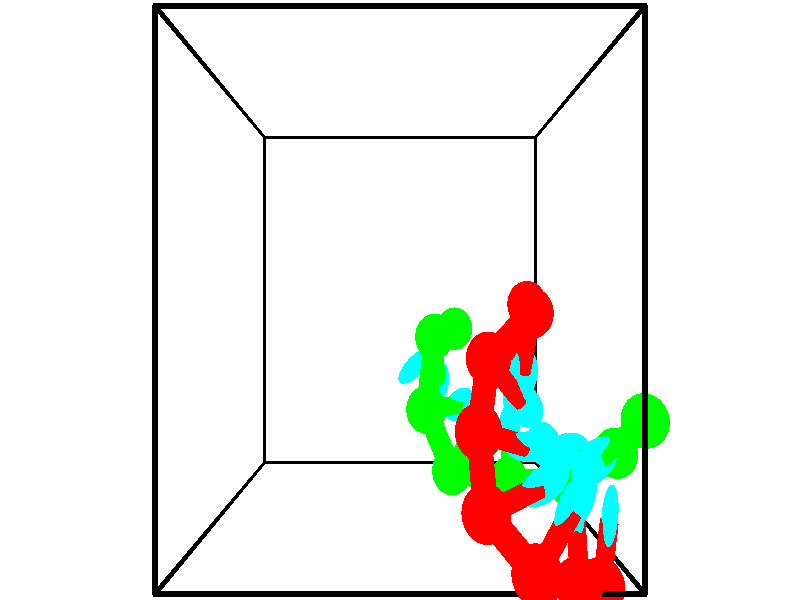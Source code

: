 // switches for output
#declare DRAW_BASES = 1; // possible values are 0, 1; only relevant for DNA ribbons
#declare DRAW_BASES_TYPE = 3; // possible values are 1, 2, 3; only relevant for DNA ribbons
#declare DRAW_FOG = 0; // set to 1 to enable fog

#include "colors.inc"

#include "transforms.inc"
background { rgb <1, 1, 1>}

#default {
   normal{
       ripples 0.25
       frequency 0.20
       turbulence 0.2
       lambda 5
   }
	finish {
		phong 0.1
		phong_size 40.
	}
}

// original window dimensions: 1024x640


// camera settings

camera {
	sky <-0, 1, 0>
	up <-0, 1, 0>
	right 1.6 * <1, 0, 0>
	location <2.5, 2.5, 11.1562>
	look_at <2.5, 2.5, 2.5>
	direction <0, 0, -8.6562>
	angle 67.0682
}


# declare cpy_camera_pos = <2.5, 2.5, 11.1562>;
# if (DRAW_FOG = 1)
fog {
	fog_type 2
	up vnormalize(cpy_camera_pos)
	color rgbt<1,1,1,0.3>
	distance 1e-5
	fog_alt 3e-3
	fog_offset 4
}
# end


// LIGHTS

# declare lum = 6;
global_settings {
	ambient_light rgb lum * <0.05, 0.05, 0.05>
	max_trace_level 15
}# declare cpy_direct_light_amount = 0.25;
light_source
{	1000 * <-1, -1, 1>,
	rgb lum * cpy_direct_light_amount
	parallel
}

light_source
{	1000 * <1, 1, -1>,
	rgb lum * cpy_direct_light_amount
	parallel
}

// strand 0

// nucleotide -1

// particle -1
sphere {
	<4.797959, -0.203061, 4.286364> 0.250000
	pigment { color rgbt <1,0,0,0> }
	no_shadow
}
cylinder {
	<4.826084, 0.190132, 4.354248>,  <4.842959, 0.426048, 4.394979>, 0.100000
	pigment { color rgbt <1,0,0,0> }
	no_shadow
}
cylinder {
	<4.826084, 0.190132, 4.354248>,  <4.797959, -0.203061, 4.286364>, 0.100000
	pigment { color rgbt <1,0,0,0> }
	no_shadow
}

// particle -1
sphere {
	<4.826084, 0.190132, 4.354248> 0.100000
	pigment { color rgbt <1,0,0,0> }
	no_shadow
}
sphere {
	0, 1
	scale<0.080000,0.200000,0.300000>
	matrix <-0.980891, 0.099072, -0.167442,
		-0.181406, -0.154694, 0.971165,
		0.070313, 0.982983, 0.169711,
		4.847178, 0.485027, 4.405161>
	pigment { color rgbt <0,1,1,0> }
	no_shadow
}
cylinder {
	<4.378131, 0.008338, 4.848132>,  <4.797959, -0.203061, 4.286364>, 0.130000
	pigment { color rgbt <1,0,0,0> }
	no_shadow
}

// nucleotide -1

// particle -1
sphere {
	<4.378131, 0.008338, 4.848132> 0.250000
	pigment { color rgbt <1,0,0,0> }
	no_shadow
}
cylinder {
	<4.429741, 0.307556, 4.587738>,  <4.460707, 0.487087, 4.431502>, 0.100000
	pigment { color rgbt <1,0,0,0> }
	no_shadow
}
cylinder {
	<4.429741, 0.307556, 4.587738>,  <4.378131, 0.008338, 4.848132>, 0.100000
	pigment { color rgbt <1,0,0,0> }
	no_shadow
}

// particle -1
sphere {
	<4.429741, 0.307556, 4.587738> 0.100000
	pigment { color rgbt <1,0,0,0> }
	no_shadow
}
sphere {
	0, 1
	scale<0.080000,0.200000,0.300000>
	matrix <-0.988930, 0.145579, -0.028720,
		0.073285, 0.647483, 0.758548,
		0.129024, 0.748046, -0.650984,
		4.468448, 0.531970, 4.392443>
	pigment { color rgbt <0,1,1,0> }
	no_shadow
}
cylinder {
	<3.853168, 0.235469, 5.200610>,  <4.378131, 0.008338, 4.848132>, 0.130000
	pigment { color rgbt <1,0,0,0> }
	no_shadow
}

// nucleotide -1

// particle -1
sphere {
	<3.853168, 0.235469, 5.200610> 0.250000
	pigment { color rgbt <1,0,0,0> }
	no_shadow
}
cylinder {
	<4.074970, 0.568062, 5.186989>,  <4.208052, 0.767618, 5.178816>, 0.100000
	pigment { color rgbt <1,0,0,0> }
	no_shadow
}
cylinder {
	<4.074970, 0.568062, 5.186989>,  <3.853168, 0.235469, 5.200610>, 0.100000
	pigment { color rgbt <1,0,0,0> }
	no_shadow
}

// particle -1
sphere {
	<4.074970, 0.568062, 5.186989> 0.100000
	pigment { color rgbt <1,0,0,0> }
	no_shadow
}
sphere {
	0, 1
	scale<0.080000,0.200000,0.300000>
	matrix <-0.373167, 0.211869, -0.903249,
		-0.743822, 0.513563, 0.427765,
		0.554505, 0.831483, -0.034052,
		4.241322, 0.817507, 5.176773>
	pigment { color rgbt <0,1,1,0> }
	no_shadow
}
cylinder {
	<3.376956, 0.685016, 5.010034>,  <3.853168, 0.235469, 5.200610>, 0.130000
	pigment { color rgbt <1,0,0,0> }
	no_shadow
}

// nucleotide -1

// particle -1
sphere {
	<3.376956, 0.685016, 5.010034> 0.250000
	pigment { color rgbt <1,0,0,0> }
	no_shadow
}
cylinder {
	<3.743896, 0.797188, 4.897018>,  <3.964061, 0.864491, 4.829209>, 0.100000
	pigment { color rgbt <1,0,0,0> }
	no_shadow
}
cylinder {
	<3.743896, 0.797188, 4.897018>,  <3.376956, 0.685016, 5.010034>, 0.100000
	pigment { color rgbt <1,0,0,0> }
	no_shadow
}

// particle -1
sphere {
	<3.743896, 0.797188, 4.897018> 0.100000
	pigment { color rgbt <1,0,0,0> }
	no_shadow
}
sphere {
	0, 1
	scale<0.080000,0.200000,0.300000>
	matrix <-0.366048, 0.315290, -0.875558,
		-0.156450, 0.906616, 0.391882,
		0.917351, 0.280429, -0.282538,
		4.019102, 0.881316, 4.812257>
	pigment { color rgbt <0,1,1,0> }
	no_shadow
}
cylinder {
	<3.332467, 1.335482, 4.758416>,  <3.376956, 0.685016, 5.010034>, 0.130000
	pigment { color rgbt <1,0,0,0> }
	no_shadow
}

// nucleotide -1

// particle -1
sphere {
	<3.332467, 1.335482, 4.758416> 0.250000
	pigment { color rgbt <1,0,0,0> }
	no_shadow
}
cylinder {
	<3.673553, 1.223030, 4.582306>,  <3.878205, 1.155559, 4.476640>, 0.100000
	pigment { color rgbt <1,0,0,0> }
	no_shadow
}
cylinder {
	<3.673553, 1.223030, 4.582306>,  <3.332467, 1.335482, 4.758416>, 0.100000
	pigment { color rgbt <1,0,0,0> }
	no_shadow
}

// particle -1
sphere {
	<3.673553, 1.223030, 4.582306> 0.100000
	pigment { color rgbt <1,0,0,0> }
	no_shadow
}
sphere {
	0, 1
	scale<0.080000,0.200000,0.300000>
	matrix <-0.140126, 0.688842, -0.711240,
		0.503230, 0.668179, 0.547993,
		0.852716, -0.281129, -0.440275,
		3.929368, 1.138691, 4.450223>
	pigment { color rgbt <0,1,1,0> }
	no_shadow
}
cylinder {
	<3.487597, 1.955582, 4.408039>,  <3.332467, 1.335482, 4.758416>, 0.130000
	pigment { color rgbt <1,0,0,0> }
	no_shadow
}

// nucleotide -1

// particle -1
sphere {
	<3.487597, 1.955582, 4.408039> 0.250000
	pigment { color rgbt <1,0,0,0> }
	no_shadow
}
cylinder {
	<3.740898, 1.684471, 4.258583>,  <3.892879, 1.521804, 4.168910>, 0.100000
	pigment { color rgbt <1,0,0,0> }
	no_shadow
}
cylinder {
	<3.740898, 1.684471, 4.258583>,  <3.487597, 1.955582, 4.408039>, 0.100000
	pigment { color rgbt <1,0,0,0> }
	no_shadow
}

// particle -1
sphere {
	<3.740898, 1.684471, 4.258583> 0.100000
	pigment { color rgbt <1,0,0,0> }
	no_shadow
}
sphere {
	0, 1
	scale<0.080000,0.200000,0.300000>
	matrix <-0.022144, 0.466708, -0.884134,
		0.773627, 0.568156, 0.280535,
		0.633254, -0.677778, -0.373639,
		3.930874, 1.481138, 4.146491>
	pigment { color rgbt <0,1,1,0> }
	no_shadow
}
cylinder {
	<4.046722, 2.369703, 4.072188>,  <3.487597, 1.955582, 4.408039>, 0.130000
	pigment { color rgbt <1,0,0,0> }
	no_shadow
}

// nucleotide -1

// particle -1
sphere {
	<4.046722, 2.369703, 4.072188> 0.250000
	pigment { color rgbt <1,0,0,0> }
	no_shadow
}
cylinder {
	<4.010853, 2.000191, 3.923279>,  <3.989331, 1.778483, 3.833933>, 0.100000
	pigment { color rgbt <1,0,0,0> }
	no_shadow
}
cylinder {
	<4.010853, 2.000191, 3.923279>,  <4.046722, 2.369703, 4.072188>, 0.100000
	pigment { color rgbt <1,0,0,0> }
	no_shadow
}

// particle -1
sphere {
	<4.010853, 2.000191, 3.923279> 0.100000
	pigment { color rgbt <1,0,0,0> }
	no_shadow
}
sphere {
	0, 1
	scale<0.080000,0.200000,0.300000>
	matrix <-0.224934, 0.382907, -0.895984,
		0.970239, 0.003391, -0.242126,
		-0.089674, -0.923781, -0.372274,
		3.983951, 1.723057, 3.811597>
	pigment { color rgbt <0,1,1,0> }
	no_shadow
}
cylinder {
	<4.149161, 2.455354, 3.309052>,  <4.046722, 2.369703, 4.072188>, 0.130000
	pigment { color rgbt <1,0,0,0> }
	no_shadow
}

// nucleotide -1

// particle -1
sphere {
	<4.149161, 2.455354, 3.309052> 0.250000
	pigment { color rgbt <1,0,0,0> }
	no_shadow
}
cylinder {
	<3.976044, 2.095497, 3.332153>,  <3.872173, 1.879583, 3.346014>, 0.100000
	pigment { color rgbt <1,0,0,0> }
	no_shadow
}
cylinder {
	<3.976044, 2.095497, 3.332153>,  <4.149161, 2.455354, 3.309052>, 0.100000
	pigment { color rgbt <1,0,0,0> }
	no_shadow
}

// particle -1
sphere {
	<3.976044, 2.095497, 3.332153> 0.100000
	pigment { color rgbt <1,0,0,0> }
	no_shadow
}
sphere {
	0, 1
	scale<0.080000,0.200000,0.300000>
	matrix <-0.295860, 0.081230, -0.951771,
		0.851561, -0.429007, -0.301324,
		-0.432793, -0.899641, 0.057754,
		3.846206, 1.825605, 3.349479>
	pigment { color rgbt <0,1,1,0> }
	no_shadow
}
// strand 1

// nucleotide -1

// particle -1
sphere {
	<3.271733, 2.161574, 2.609215> 0.250000
	pigment { color rgbt <0,1,0,0> }
	no_shadow
}
cylinder {
	<2.958611, 1.914490, 2.639290>,  <2.770739, 1.766239, 2.657335>, 0.100000
	pigment { color rgbt <0,1,0,0> }
	no_shadow
}
cylinder {
	<2.958611, 1.914490, 2.639290>,  <3.271733, 2.161574, 2.609215>, 0.100000
	pigment { color rgbt <0,1,0,0> }
	no_shadow
}

// particle -1
sphere {
	<2.958611, 1.914490, 2.639290> 0.100000
	pigment { color rgbt <0,1,0,0> }
	no_shadow
}
sphere {
	0, 1
	scale<0.080000,0.200000,0.300000>
	matrix <0.541604, -0.616842, 0.571114,
		-0.306404, 0.487791, 0.817421,
		-0.782803, -0.617710, 0.075187,
		2.723770, 1.729177, 2.661846>
	pigment { color rgbt <0,1,1,0> }
	no_shadow
}
cylinder {
	<2.948375, 2.101970, 3.292198>,  <3.271733, 2.161574, 2.609215>, 0.130000
	pigment { color rgbt <0,1,0,0> }
	no_shadow
}

// nucleotide -1

// particle -1
sphere {
	<2.948375, 2.101970, 3.292198> 0.250000
	pigment { color rgbt <0,1,0,0> }
	no_shadow
}
cylinder {
	<2.994514, 1.786049, 3.051231>,  <3.022197, 1.596496, 2.906651>, 0.100000
	pigment { color rgbt <0,1,0,0> }
	no_shadow
}
cylinder {
	<2.994514, 1.786049, 3.051231>,  <2.948375, 2.101970, 3.292198>, 0.100000
	pigment { color rgbt <0,1,0,0> }
	no_shadow
}

// particle -1
sphere {
	<2.994514, 1.786049, 3.051231> 0.100000
	pigment { color rgbt <0,1,0,0> }
	no_shadow
}
sphere {
	0, 1
	scale<0.080000,0.200000,0.300000>
	matrix <0.715855, -0.354357, 0.601650,
		-0.688656, -0.500641, 0.524511,
		0.115346, -0.789804, -0.602416,
		3.029118, 1.549108, 2.870507>
	pigment { color rgbt <0,1,1,0> }
	no_shadow
}
cylinder {
	<2.829276, 1.357319, 3.604277>,  <2.948375, 2.101970, 3.292198>, 0.130000
	pigment { color rgbt <0,1,0,0> }
	no_shadow
}

// nucleotide -1

// particle -1
sphere {
	<2.829276, 1.357319, 3.604277> 0.250000
	pigment { color rgbt <0,1,0,0> }
	no_shadow
}
cylinder {
	<3.098678, 1.345360, 3.308846>,  <3.260319, 1.338184, 3.131587>, 0.100000
	pigment { color rgbt <0,1,0,0> }
	no_shadow
}
cylinder {
	<3.098678, 1.345360, 3.308846>,  <2.829276, 1.357319, 3.604277>, 0.100000
	pigment { color rgbt <0,1,0,0> }
	no_shadow
}

// particle -1
sphere {
	<3.098678, 1.345360, 3.308846> 0.100000
	pigment { color rgbt <0,1,0,0> }
	no_shadow
}
sphere {
	0, 1
	scale<0.080000,0.200000,0.300000>
	matrix <0.694972, -0.314764, 0.646481,
		-0.251807, -0.948699, -0.191217,
		0.673504, -0.029898, -0.738579,
		3.300729, 1.336390, 3.087272>
	pigment { color rgbt <0,1,1,0> }
	no_shadow
}
cylinder {
	<3.162656, 0.673358, 3.423540>,  <2.829276, 1.357319, 3.604277>, 0.130000
	pigment { color rgbt <0,1,0,0> }
	no_shadow
}

// nucleotide -1

// particle -1
sphere {
	<3.162656, 0.673358, 3.423540> 0.250000
	pigment { color rgbt <0,1,0,0> }
	no_shadow
}
cylinder {
	<3.369589, 1.013702, 3.386871>,  <3.493749, 1.217909, 3.364870>, 0.100000
	pigment { color rgbt <0,1,0,0> }
	no_shadow
}
cylinder {
	<3.369589, 1.013702, 3.386871>,  <3.162656, 0.673358, 3.423540>, 0.100000
	pigment { color rgbt <0,1,0,0> }
	no_shadow
}

// particle -1
sphere {
	<3.369589, 1.013702, 3.386871> 0.100000
	pigment { color rgbt <0,1,0,0> }
	no_shadow
}
sphere {
	0, 1
	scale<0.080000,0.200000,0.300000>
	matrix <0.517520, -0.225734, 0.825359,
		0.681572, -0.474427, -0.557116,
		0.517333, 0.850860, -0.091671,
		3.524789, 1.268960, 3.359370>
	pigment { color rgbt <0,1,1,0> }
	no_shadow
}
cylinder {
	<3.911313, 0.550192, 3.338412>,  <3.162656, 0.673358, 3.423540>, 0.130000
	pigment { color rgbt <0,1,0,0> }
	no_shadow
}

// nucleotide -1

// particle -1
sphere {
	<3.911313, 0.550192, 3.338412> 0.250000
	pigment { color rgbt <0,1,0,0> }
	no_shadow
}
cylinder {
	<3.885760, 0.914909, 3.500671>,  <3.870429, 1.133740, 3.598027>, 0.100000
	pigment { color rgbt <0,1,0,0> }
	no_shadow
}
cylinder {
	<3.885760, 0.914909, 3.500671>,  <3.911313, 0.550192, 3.338412>, 0.100000
	pigment { color rgbt <0,1,0,0> }
	no_shadow
}

// particle -1
sphere {
	<3.885760, 0.914909, 3.500671> 0.100000
	pigment { color rgbt <0,1,0,0> }
	no_shadow
}
sphere {
	0, 1
	scale<0.080000,0.200000,0.300000>
	matrix <0.652764, -0.269288, 0.708085,
		0.754863, 0.310027, -0.577983,
		-0.063881, 0.911793, 0.405650,
		3.866596, 1.188447, 3.622366>
	pigment { color rgbt <0,1,1,0> }
	no_shadow
}
cylinder {
	<4.634138, 0.573992, 3.556009>,  <3.911313, 0.550192, 3.338412>, 0.130000
	pigment { color rgbt <0,1,0,0> }
	no_shadow
}

// nucleotide -1

// particle -1
sphere {
	<4.634138, 0.573992, 3.556009> 0.250000
	pigment { color rgbt <0,1,0,0> }
	no_shadow
}
cylinder {
	<4.406027, 0.845177, 3.741547>,  <4.269160, 1.007888, 3.852869>, 0.100000
	pigment { color rgbt <0,1,0,0> }
	no_shadow
}
cylinder {
	<4.406027, 0.845177, 3.741547>,  <4.634138, 0.573992, 3.556009>, 0.100000
	pigment { color rgbt <0,1,0,0> }
	no_shadow
}

// particle -1
sphere {
	<4.406027, 0.845177, 3.741547> 0.100000
	pigment { color rgbt <0,1,0,0> }
	no_shadow
}
sphere {
	0, 1
	scale<0.080000,0.200000,0.300000>
	matrix <0.341477, -0.317908, 0.884493,
		0.747113, 0.662798, -0.050213,
		-0.570278, 0.677962, 0.463843,
		4.234943, 1.048565, 3.880700>
	pigment { color rgbt <0,1,1,0> }
	no_shadow
}
cylinder {
	<5.079951, 0.970705, 3.929018>,  <4.634138, 0.573992, 3.556009>, 0.130000
	pigment { color rgbt <0,1,0,0> }
	no_shadow
}

// nucleotide -1

// particle -1
sphere {
	<5.079951, 0.970705, 3.929018> 0.250000
	pigment { color rgbt <0,1,0,0> }
	no_shadow
}
cylinder {
	<4.713813, 1.010925, 4.084984>,  <4.494130, 1.035057, 4.178563>, 0.100000
	pigment { color rgbt <0,1,0,0> }
	no_shadow
}
cylinder {
	<4.713813, 1.010925, 4.084984>,  <5.079951, 0.970705, 3.929018>, 0.100000
	pigment { color rgbt <0,1,0,0> }
	no_shadow
}

// particle -1
sphere {
	<4.713813, 1.010925, 4.084984> 0.100000
	pigment { color rgbt <0,1,0,0> }
	no_shadow
}
sphere {
	0, 1
	scale<0.080000,0.200000,0.300000>
	matrix <0.347936, -0.289923, 0.891563,
		0.202691, 0.951753, 0.230395,
		-0.915345, 0.100550, 0.389914,
		4.439209, 1.041090, 4.201958>
	pigment { color rgbt <0,1,1,0> }
	no_shadow
}
cylinder {
	<5.182454, 1.396539, 4.543673>,  <5.079951, 0.970705, 3.929018>, 0.130000
	pigment { color rgbt <0,1,0,0> }
	no_shadow
}

// nucleotide -1

// particle -1
sphere {
	<5.182454, 1.396539, 4.543673> 0.250000
	pigment { color rgbt <0,1,0,0> }
	no_shadow
}
cylinder {
	<4.843312, 1.197632, 4.617287>,  <4.639827, 1.078288, 4.661455>, 0.100000
	pigment { color rgbt <0,1,0,0> }
	no_shadow
}
cylinder {
	<4.843312, 1.197632, 4.617287>,  <5.182454, 1.396539, 4.543673>, 0.100000
	pigment { color rgbt <0,1,0,0> }
	no_shadow
}

// particle -1
sphere {
	<4.843312, 1.197632, 4.617287> 0.100000
	pigment { color rgbt <0,1,0,0> }
	no_shadow
}
sphere {
	0, 1
	scale<0.080000,0.200000,0.300000>
	matrix <0.267633, -0.101722, 0.958136,
		-0.457729, 0.861614, 0.219330,
		-0.847854, -0.497267, 0.184035,
		4.588956, 1.048452, 4.672497>
	pigment { color rgbt <0,1,1,0> }
	no_shadow
}
// box output
cylinder {
	<0.000000, 0.000000, 0.000000>,  <5.000000, 0.000000, 0.000000>, 0.025000
	pigment { color rgbt <0,0,0,0> }
	no_shadow
}
cylinder {
	<0.000000, 0.000000, 0.000000>,  <0.000000, 5.000000, 0.000000>, 0.025000
	pigment { color rgbt <0,0,0,0> }
	no_shadow
}
cylinder {
	<0.000000, 0.000000, 0.000000>,  <0.000000, 0.000000, 5.000000>, 0.025000
	pigment { color rgbt <0,0,0,0> }
	no_shadow
}
cylinder {
	<5.000000, 5.000000, 5.000000>,  <0.000000, 5.000000, 5.000000>, 0.025000
	pigment { color rgbt <0,0,0,0> }
	no_shadow
}
cylinder {
	<5.000000, 5.000000, 5.000000>,  <5.000000, 0.000000, 5.000000>, 0.025000
	pigment { color rgbt <0,0,0,0> }
	no_shadow
}
cylinder {
	<5.000000, 5.000000, 5.000000>,  <5.000000, 5.000000, 0.000000>, 0.025000
	pigment { color rgbt <0,0,0,0> }
	no_shadow
}
cylinder {
	<0.000000, 0.000000, 5.000000>,  <0.000000, 5.000000, 5.000000>, 0.025000
	pigment { color rgbt <0,0,0,0> }
	no_shadow
}
cylinder {
	<0.000000, 0.000000, 5.000000>,  <5.000000, 0.000000, 5.000000>, 0.025000
	pigment { color rgbt <0,0,0,0> }
	no_shadow
}
cylinder {
	<5.000000, 5.000000, 0.000000>,  <0.000000, 5.000000, 0.000000>, 0.025000
	pigment { color rgbt <0,0,0,0> }
	no_shadow
}
cylinder {
	<5.000000, 5.000000, 0.000000>,  <5.000000, 0.000000, 0.000000>, 0.025000
	pigment { color rgbt <0,0,0,0> }
	no_shadow
}
cylinder {
	<5.000000, 0.000000, 5.000000>,  <5.000000, 0.000000, 0.000000>, 0.025000
	pigment { color rgbt <0,0,0,0> }
	no_shadow
}
cylinder {
	<0.000000, 5.000000, 0.000000>,  <0.000000, 5.000000, 5.000000>, 0.025000
	pigment { color rgbt <0,0,0,0> }
	no_shadow
}
// end of box output
